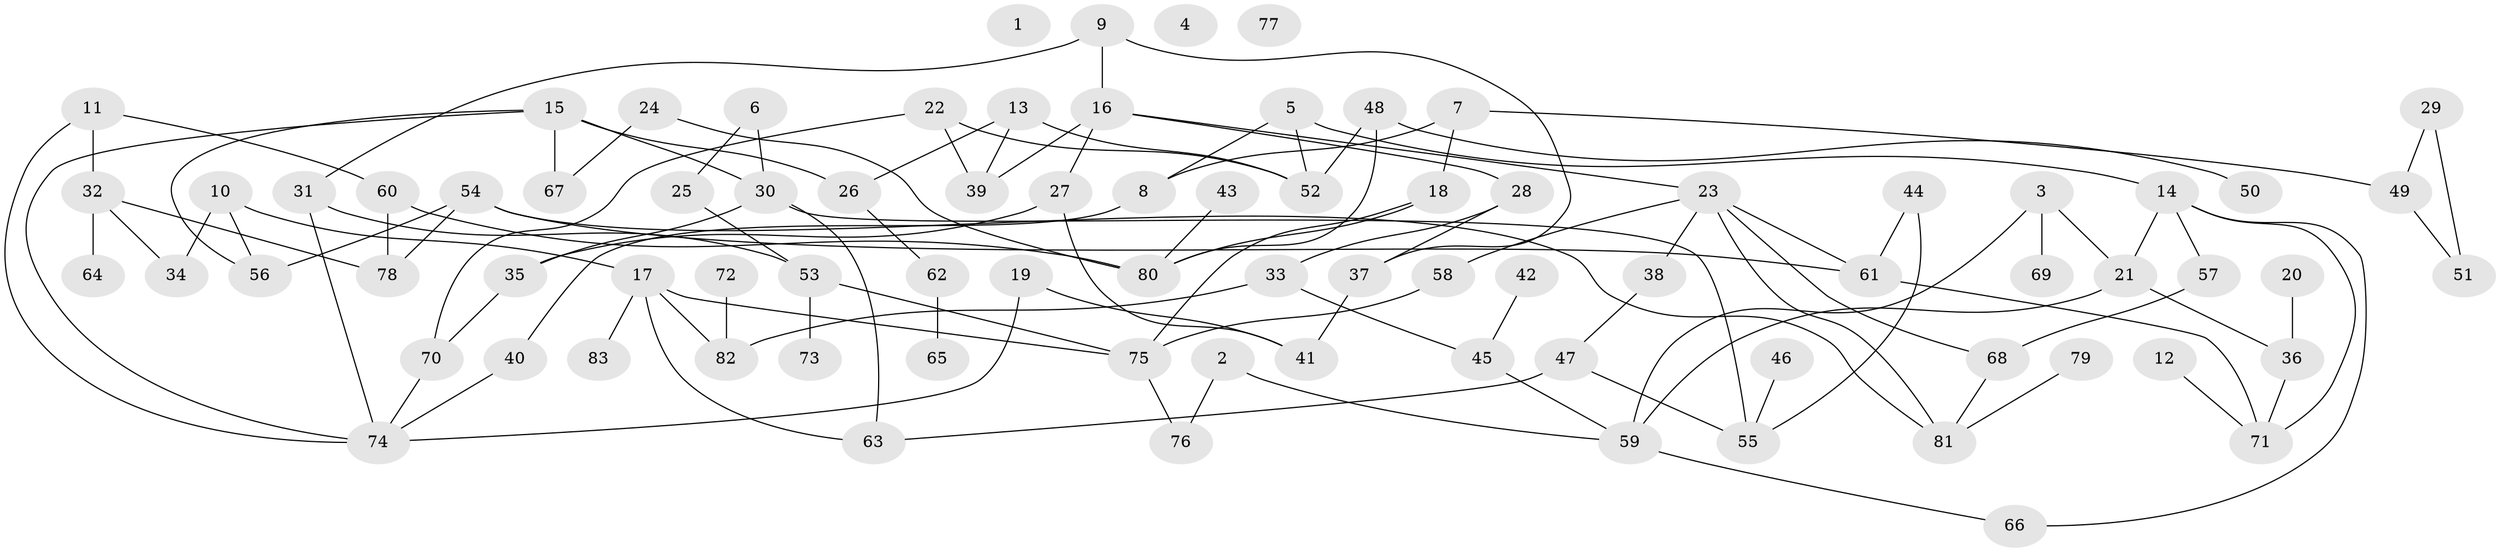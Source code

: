 // coarse degree distribution, {0: 0.057692307692307696, 5: 0.057692307692307696, 2: 0.23076923076923078, 6: 0.1346153846153846, 4: 0.23076923076923078, 3: 0.1346153846153846, 1: 0.15384615384615385}
// Generated by graph-tools (version 1.1) at 2025/23/03/03/25 07:23:28]
// undirected, 83 vertices, 114 edges
graph export_dot {
graph [start="1"]
  node [color=gray90,style=filled];
  1;
  2;
  3;
  4;
  5;
  6;
  7;
  8;
  9;
  10;
  11;
  12;
  13;
  14;
  15;
  16;
  17;
  18;
  19;
  20;
  21;
  22;
  23;
  24;
  25;
  26;
  27;
  28;
  29;
  30;
  31;
  32;
  33;
  34;
  35;
  36;
  37;
  38;
  39;
  40;
  41;
  42;
  43;
  44;
  45;
  46;
  47;
  48;
  49;
  50;
  51;
  52;
  53;
  54;
  55;
  56;
  57;
  58;
  59;
  60;
  61;
  62;
  63;
  64;
  65;
  66;
  67;
  68;
  69;
  70;
  71;
  72;
  73;
  74;
  75;
  76;
  77;
  78;
  79;
  80;
  81;
  82;
  83;
  2 -- 59;
  2 -- 76;
  3 -- 21;
  3 -- 59;
  3 -- 69;
  5 -- 8;
  5 -- 14;
  5 -- 52;
  6 -- 25;
  6 -- 30;
  7 -- 8;
  7 -- 18;
  7 -- 49;
  8 -- 40;
  9 -- 16;
  9 -- 31;
  9 -- 37;
  10 -- 17;
  10 -- 34;
  10 -- 56;
  11 -- 32;
  11 -- 60;
  11 -- 74;
  12 -- 71;
  13 -- 26;
  13 -- 39;
  13 -- 52;
  14 -- 21;
  14 -- 57;
  14 -- 66;
  14 -- 71;
  15 -- 26;
  15 -- 30;
  15 -- 56;
  15 -- 67;
  15 -- 74;
  16 -- 23;
  16 -- 27;
  16 -- 28;
  16 -- 39;
  17 -- 63;
  17 -- 75;
  17 -- 82;
  17 -- 83;
  18 -- 75;
  18 -- 80;
  19 -- 41;
  19 -- 74;
  20 -- 36;
  21 -- 36;
  21 -- 59;
  22 -- 39;
  22 -- 52;
  22 -- 70;
  23 -- 38;
  23 -- 58;
  23 -- 61;
  23 -- 68;
  23 -- 81;
  24 -- 67;
  24 -- 80;
  25 -- 53;
  26 -- 62;
  27 -- 35;
  27 -- 41;
  28 -- 33;
  28 -- 37;
  29 -- 49;
  29 -- 51;
  30 -- 35;
  30 -- 55;
  30 -- 63;
  31 -- 53;
  31 -- 74;
  32 -- 34;
  32 -- 64;
  32 -- 78;
  33 -- 45;
  33 -- 82;
  35 -- 70;
  36 -- 71;
  37 -- 41;
  38 -- 47;
  40 -- 74;
  42 -- 45;
  43 -- 80;
  44 -- 55;
  44 -- 61;
  45 -- 59;
  46 -- 55;
  47 -- 55;
  47 -- 63;
  48 -- 50;
  48 -- 52;
  48 -- 80;
  49 -- 51;
  53 -- 73;
  53 -- 75;
  54 -- 56;
  54 -- 61;
  54 -- 78;
  54 -- 81;
  57 -- 68;
  58 -- 75;
  59 -- 66;
  60 -- 78;
  60 -- 80;
  61 -- 71;
  62 -- 65;
  68 -- 81;
  70 -- 74;
  72 -- 82;
  75 -- 76;
  79 -- 81;
}
